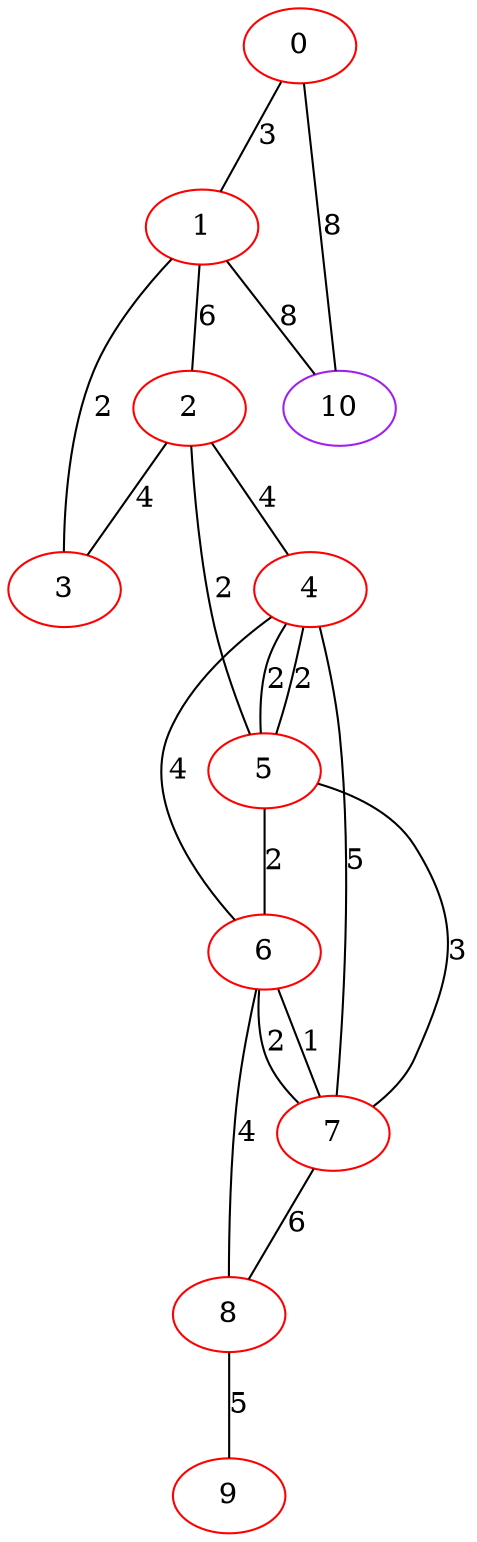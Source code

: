 graph "" {
0 [color=red, weight=1];
1 [color=red, weight=1];
2 [color=red, weight=1];
3 [color=red, weight=1];
4 [color=red, weight=1];
5 [color=red, weight=1];
6 [color=red, weight=1];
7 [color=red, weight=1];
8 [color=red, weight=1];
9 [color=red, weight=1];
10 [color=purple, weight=4];
0 -- 1  [key=0, label=3];
0 -- 10  [key=0, label=8];
1 -- 2  [key=0, label=6];
1 -- 3  [key=0, label=2];
1 -- 10  [key=0, label=8];
2 -- 3  [key=0, label=4];
2 -- 4  [key=0, label=4];
2 -- 5  [key=0, label=2];
4 -- 5  [key=0, label=2];
4 -- 5  [key=1, label=2];
4 -- 6  [key=0, label=4];
4 -- 7  [key=0, label=5];
5 -- 6  [key=0, label=2];
5 -- 7  [key=0, label=3];
6 -- 8  [key=0, label=4];
6 -- 7  [key=0, label=2];
6 -- 7  [key=1, label=1];
7 -- 8  [key=0, label=6];
8 -- 9  [key=0, label=5];
}
